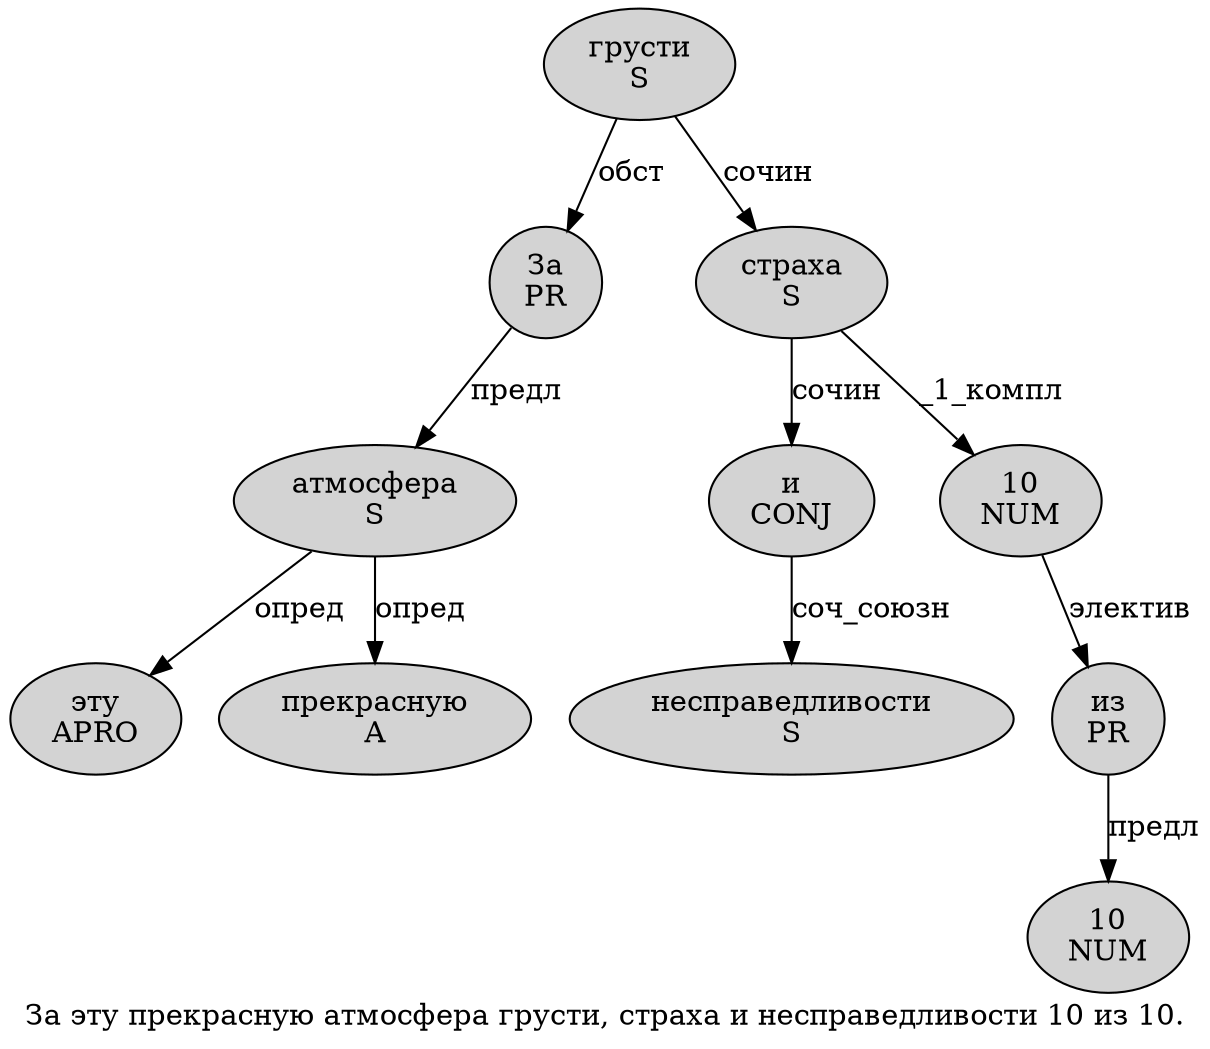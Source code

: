 digraph SENTENCE_45 {
	graph [label="За эту прекрасную атмосфера грусти, страха и несправедливости 10 из 10."]
	node [style=filled]
		0 [label="За
PR" color="" fillcolor=lightgray penwidth=1 shape=ellipse]
		1 [label="эту
APRO" color="" fillcolor=lightgray penwidth=1 shape=ellipse]
		2 [label="прекрасную
A" color="" fillcolor=lightgray penwidth=1 shape=ellipse]
		3 [label="атмосфера
S" color="" fillcolor=lightgray penwidth=1 shape=ellipse]
		4 [label="грусти
S" color="" fillcolor=lightgray penwidth=1 shape=ellipse]
		6 [label="страха
S" color="" fillcolor=lightgray penwidth=1 shape=ellipse]
		7 [label="и
CONJ" color="" fillcolor=lightgray penwidth=1 shape=ellipse]
		8 [label="несправедливости
S" color="" fillcolor=lightgray penwidth=1 shape=ellipse]
		9 [label="10
NUM" color="" fillcolor=lightgray penwidth=1 shape=ellipse]
		10 [label="из
PR" color="" fillcolor=lightgray penwidth=1 shape=ellipse]
		11 [label="10
NUM" color="" fillcolor=lightgray penwidth=1 shape=ellipse]
			4 -> 0 [label="обст"]
			4 -> 6 [label="сочин"]
			10 -> 11 [label="предл"]
			7 -> 8 [label="соч_союзн"]
			9 -> 10 [label="электив"]
			0 -> 3 [label="предл"]
			6 -> 7 [label="сочин"]
			6 -> 9 [label="_1_компл"]
			3 -> 1 [label="опред"]
			3 -> 2 [label="опред"]
}